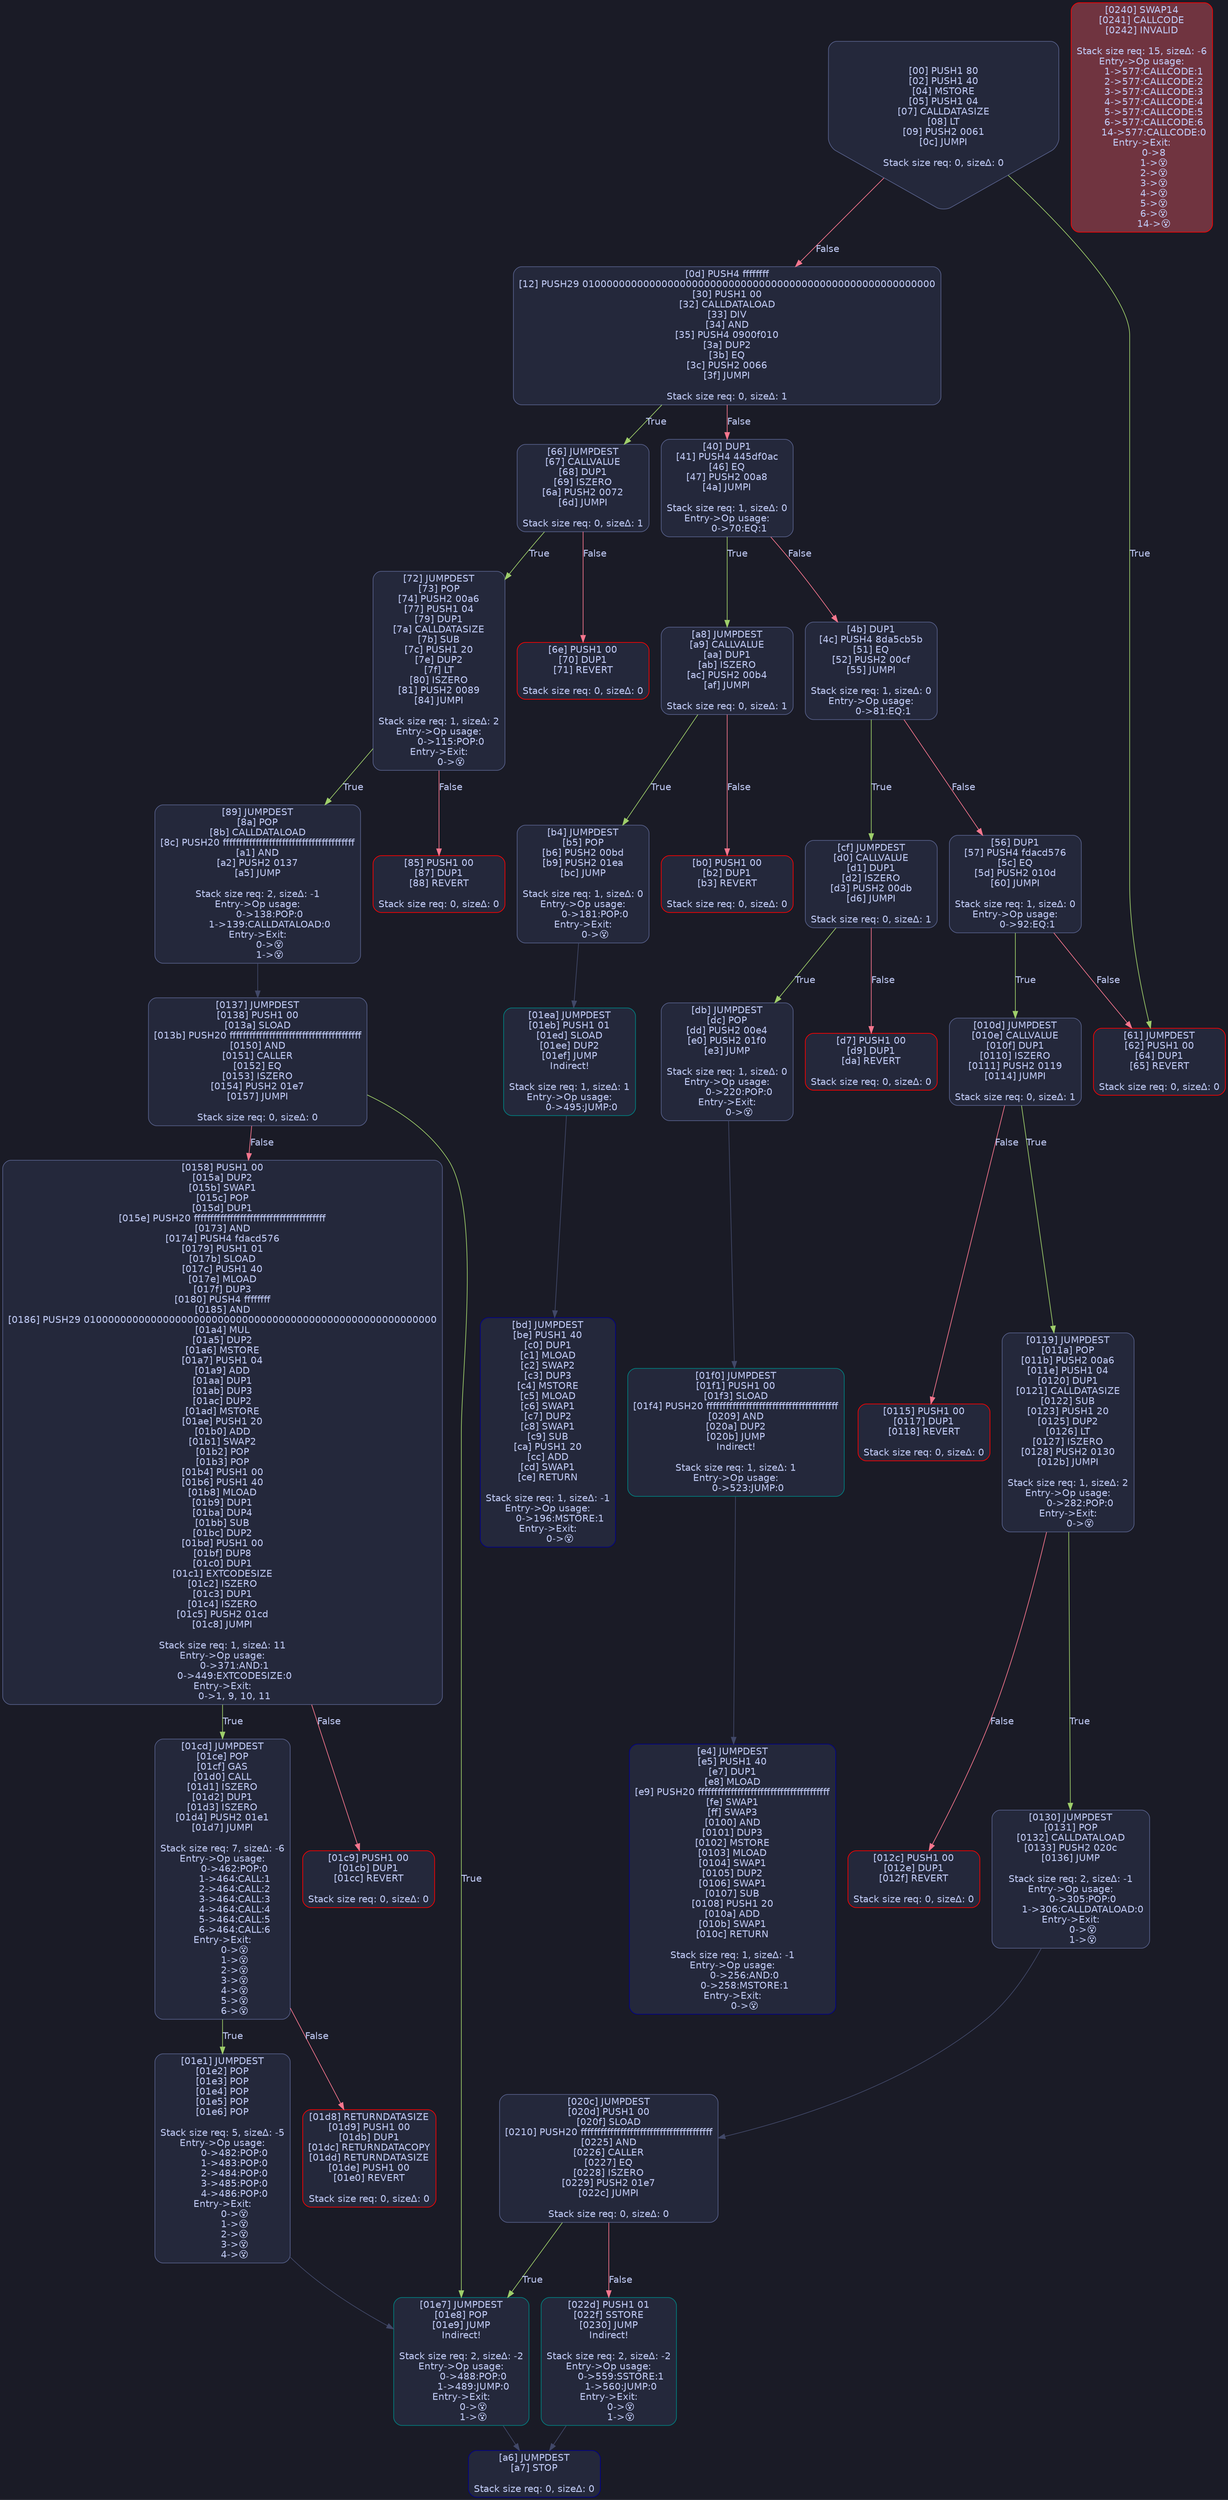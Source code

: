 digraph G {
    node [shape=box, style="filled, rounded", color="#565f89", fontcolor="#c0caf5", fontname="Helvetica", fillcolor="#24283b"];
    edge [color="#414868", fontcolor="#c0caf5", fontname="Helvetica"];
    bgcolor="#1a1b26";
    0 [ label = "[00] PUSH1 80
[02] PUSH1 40
[04] MSTORE
[05] PUSH1 04
[07] CALLDATASIZE
[08] LT
[09] PUSH2 0061
[0c] JUMPI

Stack size req: 0, sizeΔ: 0
" shape = invhouse]
    1 [ label = "[0d] PUSH4 ffffffff
[12] PUSH29 0100000000000000000000000000000000000000000000000000000000
[30] PUSH1 00
[32] CALLDATALOAD
[33] DIV
[34] AND
[35] PUSH4 0900f010
[3a] DUP2
[3b] EQ
[3c] PUSH2 0066
[3f] JUMPI

Stack size req: 0, sizeΔ: 1
"]
    2 [ label = "[40] DUP1
[41] PUSH4 445df0ac
[46] EQ
[47] PUSH2 00a8
[4a] JUMPI

Stack size req: 1, sizeΔ: 0
Entry->Op usage:
	0->70:EQ:1
"]
    3 [ label = "[4b] DUP1
[4c] PUSH4 8da5cb5b
[51] EQ
[52] PUSH2 00cf
[55] JUMPI

Stack size req: 1, sizeΔ: 0
Entry->Op usage:
	0->81:EQ:1
"]
    4 [ label = "[56] DUP1
[57] PUSH4 fdacd576
[5c] EQ
[5d] PUSH2 010d
[60] JUMPI

Stack size req: 1, sizeΔ: 0
Entry->Op usage:
	0->92:EQ:1
"]
    5 [ label = "[61] JUMPDEST
[62] PUSH1 00
[64] DUP1
[65] REVERT

Stack size req: 0, sizeΔ: 0
" color = "red"]
    6 [ label = "[66] JUMPDEST
[67] CALLVALUE
[68] DUP1
[69] ISZERO
[6a] PUSH2 0072
[6d] JUMPI

Stack size req: 0, sizeΔ: 1
"]
    7 [ label = "[6e] PUSH1 00
[70] DUP1
[71] REVERT

Stack size req: 0, sizeΔ: 0
" color = "red"]
    8 [ label = "[72] JUMPDEST
[73] POP
[74] PUSH2 00a6
[77] PUSH1 04
[79] DUP1
[7a] CALLDATASIZE
[7b] SUB
[7c] PUSH1 20
[7e] DUP2
[7f] LT
[80] ISZERO
[81] PUSH2 0089
[84] JUMPI

Stack size req: 1, sizeΔ: 2
Entry->Op usage:
	0->115:POP:0
Entry->Exit:
	0->😵
"]
    9 [ label = "[85] PUSH1 00
[87] DUP1
[88] REVERT

Stack size req: 0, sizeΔ: 0
" color = "red"]
    10 [ label = "[89] JUMPDEST
[8a] POP
[8b] CALLDATALOAD
[8c] PUSH20 ffffffffffffffffffffffffffffffffffffffff
[a1] AND
[a2] PUSH2 0137
[a5] JUMP

Stack size req: 2, sizeΔ: -1
Entry->Op usage:
	0->138:POP:0
	1->139:CALLDATALOAD:0
Entry->Exit:
	0->😵
	1->😵
"]
    11 [ label = "[a6] JUMPDEST
[a7] STOP

Stack size req: 0, sizeΔ: 0
" color = "darkblue"]
    12 [ label = "[a8] JUMPDEST
[a9] CALLVALUE
[aa] DUP1
[ab] ISZERO
[ac] PUSH2 00b4
[af] JUMPI

Stack size req: 0, sizeΔ: 1
"]
    13 [ label = "[b0] PUSH1 00
[b2] DUP1
[b3] REVERT

Stack size req: 0, sizeΔ: 0
" color = "red"]
    14 [ label = "[b4] JUMPDEST
[b5] POP
[b6] PUSH2 00bd
[b9] PUSH2 01ea
[bc] JUMP

Stack size req: 1, sizeΔ: 0
Entry->Op usage:
	0->181:POP:0
Entry->Exit:
	0->😵
"]
    15 [ label = "[bd] JUMPDEST
[be] PUSH1 40
[c0] DUP1
[c1] MLOAD
[c2] SWAP2
[c3] DUP3
[c4] MSTORE
[c5] MLOAD
[c6] SWAP1
[c7] DUP2
[c8] SWAP1
[c9] SUB
[ca] PUSH1 20
[cc] ADD
[cd] SWAP1
[ce] RETURN

Stack size req: 1, sizeΔ: -1
Entry->Op usage:
	0->196:MSTORE:1
Entry->Exit:
	0->😵
" color = "darkblue"]
    16 [ label = "[cf] JUMPDEST
[d0] CALLVALUE
[d1] DUP1
[d2] ISZERO
[d3] PUSH2 00db
[d6] JUMPI

Stack size req: 0, sizeΔ: 1
"]
    17 [ label = "[d7] PUSH1 00
[d9] DUP1
[da] REVERT

Stack size req: 0, sizeΔ: 0
" color = "red"]
    18 [ label = "[db] JUMPDEST
[dc] POP
[dd] PUSH2 00e4
[e0] PUSH2 01f0
[e3] JUMP

Stack size req: 1, sizeΔ: 0
Entry->Op usage:
	0->220:POP:0
Entry->Exit:
	0->😵
"]
    19 [ label = "[e4] JUMPDEST
[e5] PUSH1 40
[e7] DUP1
[e8] MLOAD
[e9] PUSH20 ffffffffffffffffffffffffffffffffffffffff
[fe] SWAP1
[ff] SWAP3
[0100] AND
[0101] DUP3
[0102] MSTORE
[0103] MLOAD
[0104] SWAP1
[0105] DUP2
[0106] SWAP1
[0107] SUB
[0108] PUSH1 20
[010a] ADD
[010b] SWAP1
[010c] RETURN

Stack size req: 1, sizeΔ: -1
Entry->Op usage:
	0->256:AND:0
	0->258:MSTORE:1
Entry->Exit:
	0->😵
" color = "darkblue"]
    20 [ label = "[010d] JUMPDEST
[010e] CALLVALUE
[010f] DUP1
[0110] ISZERO
[0111] PUSH2 0119
[0114] JUMPI

Stack size req: 0, sizeΔ: 1
"]
    21 [ label = "[0115] PUSH1 00
[0117] DUP1
[0118] REVERT

Stack size req: 0, sizeΔ: 0
" color = "red"]
    22 [ label = "[0119] JUMPDEST
[011a] POP
[011b] PUSH2 00a6
[011e] PUSH1 04
[0120] DUP1
[0121] CALLDATASIZE
[0122] SUB
[0123] PUSH1 20
[0125] DUP2
[0126] LT
[0127] ISZERO
[0128] PUSH2 0130
[012b] JUMPI

Stack size req: 1, sizeΔ: 2
Entry->Op usage:
	0->282:POP:0
Entry->Exit:
	0->😵
"]
    23 [ label = "[012c] PUSH1 00
[012e] DUP1
[012f] REVERT

Stack size req: 0, sizeΔ: 0
" color = "red"]
    24 [ label = "[0130] JUMPDEST
[0131] POP
[0132] CALLDATALOAD
[0133] PUSH2 020c
[0136] JUMP

Stack size req: 2, sizeΔ: -1
Entry->Op usage:
	0->305:POP:0
	1->306:CALLDATALOAD:0
Entry->Exit:
	0->😵
	1->😵
"]
    25 [ label = "[0137] JUMPDEST
[0138] PUSH1 00
[013a] SLOAD
[013b] PUSH20 ffffffffffffffffffffffffffffffffffffffff
[0150] AND
[0151] CALLER
[0152] EQ
[0153] ISZERO
[0154] PUSH2 01e7
[0157] JUMPI

Stack size req: 0, sizeΔ: 0
"]
    26 [ label = "[0158] PUSH1 00
[015a] DUP2
[015b] SWAP1
[015c] POP
[015d] DUP1
[015e] PUSH20 ffffffffffffffffffffffffffffffffffffffff
[0173] AND
[0174] PUSH4 fdacd576
[0179] PUSH1 01
[017b] SLOAD
[017c] PUSH1 40
[017e] MLOAD
[017f] DUP3
[0180] PUSH4 ffffffff
[0185] AND
[0186] PUSH29 0100000000000000000000000000000000000000000000000000000000
[01a4] MUL
[01a5] DUP2
[01a6] MSTORE
[01a7] PUSH1 04
[01a9] ADD
[01aa] DUP1
[01ab] DUP3
[01ac] DUP2
[01ad] MSTORE
[01ae] PUSH1 20
[01b0] ADD
[01b1] SWAP2
[01b2] POP
[01b3] POP
[01b4] PUSH1 00
[01b6] PUSH1 40
[01b8] MLOAD
[01b9] DUP1
[01ba] DUP4
[01bb] SUB
[01bc] DUP2
[01bd] PUSH1 00
[01bf] DUP8
[01c0] DUP1
[01c1] EXTCODESIZE
[01c2] ISZERO
[01c3] DUP1
[01c4] ISZERO
[01c5] PUSH2 01cd
[01c8] JUMPI

Stack size req: 1, sizeΔ: 11
Entry->Op usage:
	0->371:AND:1
	0->449:EXTCODESIZE:0
Entry->Exit:
	0->1, 9, 10, 11
"]
    27 [ label = "[01c9] PUSH1 00
[01cb] DUP1
[01cc] REVERT

Stack size req: 0, sizeΔ: 0
" color = "red"]
    28 [ label = "[01cd] JUMPDEST
[01ce] POP
[01cf] GAS
[01d0] CALL
[01d1] ISZERO
[01d2] DUP1
[01d3] ISZERO
[01d4] PUSH2 01e1
[01d7] JUMPI

Stack size req: 7, sizeΔ: -6
Entry->Op usage:
	0->462:POP:0
	1->464:CALL:1
	2->464:CALL:2
	3->464:CALL:3
	4->464:CALL:4
	5->464:CALL:5
	6->464:CALL:6
Entry->Exit:
	0->😵
	1->😵
	2->😵
	3->😵
	4->😵
	5->😵
	6->😵
"]
    29 [ label = "[01d8] RETURNDATASIZE
[01d9] PUSH1 00
[01db] DUP1
[01dc] RETURNDATACOPY
[01dd] RETURNDATASIZE
[01de] PUSH1 00
[01e0] REVERT

Stack size req: 0, sizeΔ: 0
" color = "red"]
    30 [ label = "[01e1] JUMPDEST
[01e2] POP
[01e3] POP
[01e4] POP
[01e5] POP
[01e6] POP

Stack size req: 5, sizeΔ: -5
Entry->Op usage:
	0->482:POP:0
	1->483:POP:0
	2->484:POP:0
	3->485:POP:0
	4->486:POP:0
Entry->Exit:
	0->😵
	1->😵
	2->😵
	3->😵
	4->😵
"]
    31 [ label = "[01e7] JUMPDEST
[01e8] POP
[01e9] JUMP
Indirect!

Stack size req: 2, sizeΔ: -2
Entry->Op usage:
	0->488:POP:0
	1->489:JUMP:0
Entry->Exit:
	0->😵
	1->😵
" color = "teal"]
    32 [ label = "[01ea] JUMPDEST
[01eb] PUSH1 01
[01ed] SLOAD
[01ee] DUP2
[01ef] JUMP
Indirect!

Stack size req: 1, sizeΔ: 1
Entry->Op usage:
	0->495:JUMP:0
" color = "teal"]
    33 [ label = "[01f0] JUMPDEST
[01f1] PUSH1 00
[01f3] SLOAD
[01f4] PUSH20 ffffffffffffffffffffffffffffffffffffffff
[0209] AND
[020a] DUP2
[020b] JUMP
Indirect!

Stack size req: 1, sizeΔ: 1
Entry->Op usage:
	0->523:JUMP:0
" color = "teal"]
    34 [ label = "[020c] JUMPDEST
[020d] PUSH1 00
[020f] SLOAD
[0210] PUSH20 ffffffffffffffffffffffffffffffffffffffff
[0225] AND
[0226] CALLER
[0227] EQ
[0228] ISZERO
[0229] PUSH2 01e7
[022c] JUMPI

Stack size req: 0, sizeΔ: 0
"]
    35 [ label = "[022d] PUSH1 01
[022f] SSTORE
[0230] JUMP
Indirect!

Stack size req: 2, sizeΔ: -2
Entry->Op usage:
	0->559:SSTORE:1
	1->560:JUMP:0
Entry->Exit:
	0->😵
	1->😵
" color = "teal"]
    36 [ label = "[0240] SWAP14
[0241] CALLCODE
[0242] INVALID

Stack size req: 15, sizeΔ: -6
Entry->Op usage:
	1->577:CALLCODE:1
	2->577:CALLCODE:2
	3->577:CALLCODE:3
	4->577:CALLCODE:4
	5->577:CALLCODE:5
	6->577:CALLCODE:6
	14->577:CALLCODE:0
Entry->Exit:
	0->8
	1->😵
	2->😵
	3->😵
	4->😵
	5->😵
	6->😵
	14->😵
" color = "red" fillcolor = "#703440"]
    0 -> 1 [ label = "False" color = "#f7768e"]
    0 -> 5 [ label = "True" color = "#9ece6a"]
    1 -> 2 [ label = "False" color = "#f7768e"]
    1 -> 6 [ label = "True" color = "#9ece6a"]
    2 -> 3 [ label = "False" color = "#f7768e"]
    2 -> 12 [ label = "True" color = "#9ece6a"]
    3 -> 4 [ label = "False" color = "#f7768e"]
    3 -> 16 [ label = "True" color = "#9ece6a"]
    4 -> 5 [ label = "False" color = "#f7768e"]
    4 -> 20 [ label = "True" color = "#9ece6a"]
    6 -> 7 [ label = "False" color = "#f7768e"]
    6 -> 8 [ label = "True" color = "#9ece6a"]
    8 -> 9 [ label = "False" color = "#f7768e"]
    8 -> 10 [ label = "True" color = "#9ece6a"]
    10 -> 25 [ ]
    12 -> 13 [ label = "False" color = "#f7768e"]
    12 -> 14 [ label = "True" color = "#9ece6a"]
    14 -> 32 [ ]
    16 -> 17 [ label = "False" color = "#f7768e"]
    16 -> 18 [ label = "True" color = "#9ece6a"]
    18 -> 33 [ ]
    20 -> 21 [ label = "False" color = "#f7768e"]
    20 -> 22 [ label = "True" color = "#9ece6a"]
    22 -> 23 [ label = "False" color = "#f7768e"]
    22 -> 24 [ label = "True" color = "#9ece6a"]
    24 -> 34 [ ]
    25 -> 26 [ label = "False" color = "#f7768e"]
    25 -> 31 [ label = "True" color = "#9ece6a"]
    26 -> 27 [ label = "False" color = "#f7768e"]
    26 -> 28 [ label = "True" color = "#9ece6a"]
    28 -> 29 [ label = "False" color = "#f7768e"]
    28 -> 30 [ label = "True" color = "#9ece6a"]
    30 -> 31 [ ]
    34 -> 35 [ label = "False" color = "#f7768e"]
    34 -> 31 [ label = "True" color = "#9ece6a"]
    31 -> 11 [ ]
    32 -> 15 [ ]
    33 -> 19 [ ]
    35 -> 11 [ ]

}
